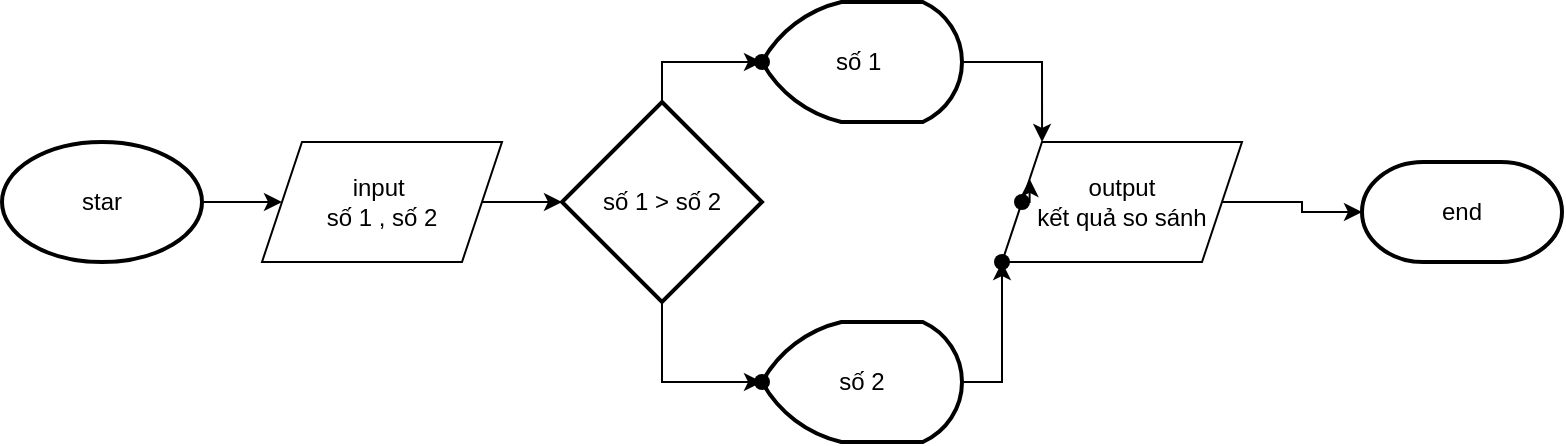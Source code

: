 <mxfile version="25.0.3">
  <diagram name="Trang-1" id="lGjJAEmsk4ahuLNMlgYX">
    <mxGraphModel dx="796" dy="454" grid="1" gridSize="10" guides="1" tooltips="1" connect="1" arrows="1" fold="1" page="1" pageScale="1" pageWidth="827" pageHeight="1169" math="0" shadow="0">
      <root>
        <mxCell id="0" />
        <mxCell id="1" parent="0" />
        <mxCell id="-4yGmpLIPn5V-8KaCMbk-5" value="" style="edgeStyle=orthogonalEdgeStyle;rounded=0;orthogonalLoop=1;jettySize=auto;html=1;" edge="1" parent="1" source="-4yGmpLIPn5V-8KaCMbk-2" target="-4yGmpLIPn5V-8KaCMbk-4">
          <mxGeometry relative="1" as="geometry" />
        </mxCell>
        <mxCell id="-4yGmpLIPn5V-8KaCMbk-2" value="star" style="strokeWidth=2;html=1;shape=mxgraph.flowchart.start_1;whiteSpace=wrap;" vertex="1" parent="1">
          <mxGeometry x="10" y="230" width="100" height="60" as="geometry" />
        </mxCell>
        <mxCell id="-4yGmpLIPn5V-8KaCMbk-3" value="end" style="strokeWidth=2;html=1;shape=mxgraph.flowchart.terminator;whiteSpace=wrap;" vertex="1" parent="1">
          <mxGeometry x="690" y="240" width="100" height="50" as="geometry" />
        </mxCell>
        <mxCell id="-4yGmpLIPn5V-8KaCMbk-8" value="" style="edgeStyle=orthogonalEdgeStyle;rounded=0;orthogonalLoop=1;jettySize=auto;html=1;" edge="1" parent="1" source="-4yGmpLIPn5V-8KaCMbk-4" target="-4yGmpLIPn5V-8KaCMbk-7">
          <mxGeometry relative="1" as="geometry" />
        </mxCell>
        <mxCell id="-4yGmpLIPn5V-8KaCMbk-4" value="input&amp;nbsp;&lt;div&gt;số 1 , số 2&lt;/div&gt;" style="shape=parallelogram;perimeter=parallelogramPerimeter;whiteSpace=wrap;html=1;fixedSize=1;" vertex="1" parent="1">
          <mxGeometry x="140" y="230" width="120" height="60" as="geometry" />
        </mxCell>
        <mxCell id="-4yGmpLIPn5V-8KaCMbk-12" value="" style="edgeStyle=orthogonalEdgeStyle;rounded=0;orthogonalLoop=1;jettySize=auto;html=1;" edge="1" parent="1" source="-4yGmpLIPn5V-8KaCMbk-7" target="-4yGmpLIPn5V-8KaCMbk-11">
          <mxGeometry relative="1" as="geometry" />
        </mxCell>
        <mxCell id="-4yGmpLIPn5V-8KaCMbk-14" value="" style="edgeStyle=orthogonalEdgeStyle;rounded=0;orthogonalLoop=1;jettySize=auto;html=1;" edge="1" parent="1" source="-4yGmpLIPn5V-8KaCMbk-7" target="-4yGmpLIPn5V-8KaCMbk-13">
          <mxGeometry relative="1" as="geometry">
            <Array as="points">
              <mxPoint x="340" y="350" />
            </Array>
          </mxGeometry>
        </mxCell>
        <mxCell id="-4yGmpLIPn5V-8KaCMbk-7" value="số 1 &amp;gt; số 2" style="strokeWidth=2;html=1;shape=mxgraph.flowchart.decision;whiteSpace=wrap;" vertex="1" parent="1">
          <mxGeometry x="290" y="210" width="100" height="100" as="geometry" />
        </mxCell>
        <mxCell id="-4yGmpLIPn5V-8KaCMbk-18" value="" style="edgeStyle=orthogonalEdgeStyle;rounded=0;orthogonalLoop=1;jettySize=auto;html=1;entryX=0.167;entryY=0;entryDx=0;entryDy=0;entryPerimeter=0;" edge="1" parent="1" source="-4yGmpLIPn5V-8KaCMbk-9" target="-4yGmpLIPn5V-8KaCMbk-16">
          <mxGeometry relative="1" as="geometry" />
        </mxCell>
        <mxCell id="-4yGmpLIPn5V-8KaCMbk-9" value="số 1&amp;nbsp;" style="strokeWidth=2;html=1;shape=mxgraph.flowchart.display;whiteSpace=wrap;" vertex="1" parent="1">
          <mxGeometry x="390" y="160" width="100" height="60" as="geometry" />
        </mxCell>
        <mxCell id="-4yGmpLIPn5V-8KaCMbk-20" value="" style="edgeStyle=orthogonalEdgeStyle;rounded=0;orthogonalLoop=1;jettySize=auto;html=1;" edge="1" parent="1" source="-4yGmpLIPn5V-8KaCMbk-10" target="-4yGmpLIPn5V-8KaCMbk-19">
          <mxGeometry relative="1" as="geometry" />
        </mxCell>
        <mxCell id="-4yGmpLIPn5V-8KaCMbk-10" value="số 2" style="strokeWidth=2;html=1;shape=mxgraph.flowchart.display;whiteSpace=wrap;" vertex="1" parent="1">
          <mxGeometry x="390" y="320" width="100" height="60" as="geometry" />
        </mxCell>
        <mxCell id="-4yGmpLIPn5V-8KaCMbk-11" value="" style="shape=waypoint;sketch=0;size=6;pointerEvents=1;points=[];fillColor=default;resizable=0;rotatable=0;perimeter=centerPerimeter;snapToPoint=1;strokeWidth=2;" vertex="1" parent="1">
          <mxGeometry x="380" y="180" width="20" height="20" as="geometry" />
        </mxCell>
        <mxCell id="-4yGmpLIPn5V-8KaCMbk-13" value="" style="shape=waypoint;sketch=0;size=6;pointerEvents=1;points=[];fillColor=default;resizable=0;rotatable=0;perimeter=centerPerimeter;snapToPoint=1;strokeWidth=2;" vertex="1" parent="1">
          <mxGeometry x="380" y="340" width="20" height="20" as="geometry" />
        </mxCell>
        <mxCell id="-4yGmpLIPn5V-8KaCMbk-22" value="" style="edgeStyle=orthogonalEdgeStyle;rounded=0;orthogonalLoop=1;jettySize=auto;html=1;" edge="1" parent="1" source="-4yGmpLIPn5V-8KaCMbk-16" target="-4yGmpLIPn5V-8KaCMbk-3">
          <mxGeometry relative="1" as="geometry" />
        </mxCell>
        <mxCell id="-4yGmpLIPn5V-8KaCMbk-16" value="output&lt;div&gt;kết quả so sánh&lt;/div&gt;" style="shape=parallelogram;perimeter=parallelogramPerimeter;whiteSpace=wrap;html=1;fixedSize=1;" vertex="1" parent="1">
          <mxGeometry x="510" y="230" width="120" height="60" as="geometry" />
        </mxCell>
        <mxCell id="-4yGmpLIPn5V-8KaCMbk-17" value="" style="shape=waypoint;sketch=0;size=6;pointerEvents=1;points=[];fillColor=default;resizable=0;rotatable=0;perimeter=centerPerimeter;snapToPoint=1;strokeWidth=2;" vertex="1" parent="1">
          <mxGeometry x="510" y="250" width="20" height="20" as="geometry" />
        </mxCell>
        <mxCell id="-4yGmpLIPn5V-8KaCMbk-19" value="" style="shape=waypoint;sketch=0;size=6;pointerEvents=1;points=[];fillColor=default;resizable=0;rotatable=0;perimeter=centerPerimeter;snapToPoint=1;strokeWidth=2;" vertex="1" parent="1">
          <mxGeometry x="500" y="280" width="20" height="20" as="geometry" />
        </mxCell>
        <mxCell id="-4yGmpLIPn5V-8KaCMbk-21" style="edgeStyle=orthogonalEdgeStyle;rounded=0;orthogonalLoop=1;jettySize=auto;html=1;exitX=0;exitY=0.5;exitDx=0;exitDy=0;entryX=0;entryY=0.25;entryDx=0;entryDy=0;" edge="1" parent="1" source="-4yGmpLIPn5V-8KaCMbk-16" target="-4yGmpLIPn5V-8KaCMbk-16">
          <mxGeometry relative="1" as="geometry">
            <Array as="points">
              <mxPoint x="524" y="260" />
            </Array>
          </mxGeometry>
        </mxCell>
      </root>
    </mxGraphModel>
  </diagram>
</mxfile>
